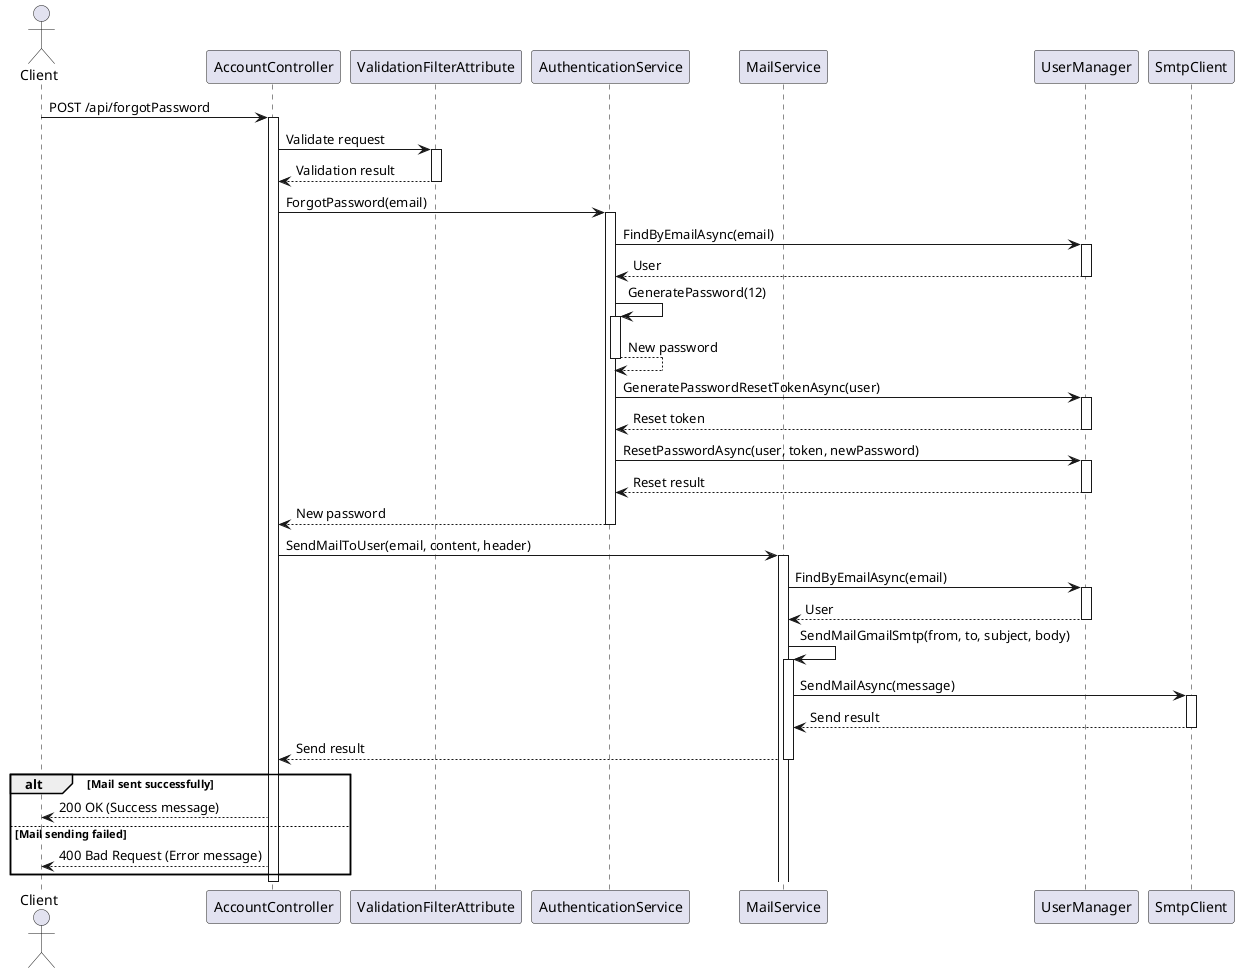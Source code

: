 @startuml Sequence Diagram

actor Client
participant "AccountController" as Controller
participant "ValidationFilterAttribute" as ValidationFilter
participant "AuthenticationService" as AuthService
participant "MailService" as MailService
participant "UserManager" as UserManager
participant "SmtpClient" as SmtpClient

Client -> Controller : POST /api/forgotPassword
activate Controller

Controller -> ValidationFilter : Validate request
activate ValidationFilter
ValidationFilter --> Controller : Validation result
deactivate ValidationFilter

Controller -> AuthService : ForgotPassword(email)
activate AuthService

AuthService -> UserManager : FindByEmailAsync(email)
activate UserManager
UserManager --> AuthService : User
deactivate UserManager

AuthService -> AuthService : GeneratePassword(12)
activate AuthService
AuthService --> AuthService : New password
deactivate AuthService

AuthService -> UserManager : GeneratePasswordResetTokenAsync(user)
activate UserManager
UserManager --> AuthService : Reset token
deactivate UserManager

AuthService -> UserManager : ResetPasswordAsync(user, token, newPassword)
activate UserManager
UserManager --> AuthService : Reset result
deactivate UserManager

AuthService --> Controller : New password
deactivate AuthService

Controller -> MailService : SendMailToUser(email, content, header)
activate MailService

MailService -> UserManager : FindByEmailAsync(email)
activate UserManager
UserManager --> MailService : User
deactivate UserManager

MailService -> MailService : SendMailGmailSmtp(from, to, subject, body)
activate MailService

MailService -> SmtpClient : SendMailAsync(message)
activate SmtpClient
SmtpClient --> MailService : Send result
deactivate SmtpClient

MailService --> Controller : Send result
deactivate MailService

alt Mail sent successfully
    Controller --> Client : 200 OK (Success message)
else Mail sending failed
    Controller --> Client : 400 Bad Request (Error message)
end

deactivate Controller

@enduml